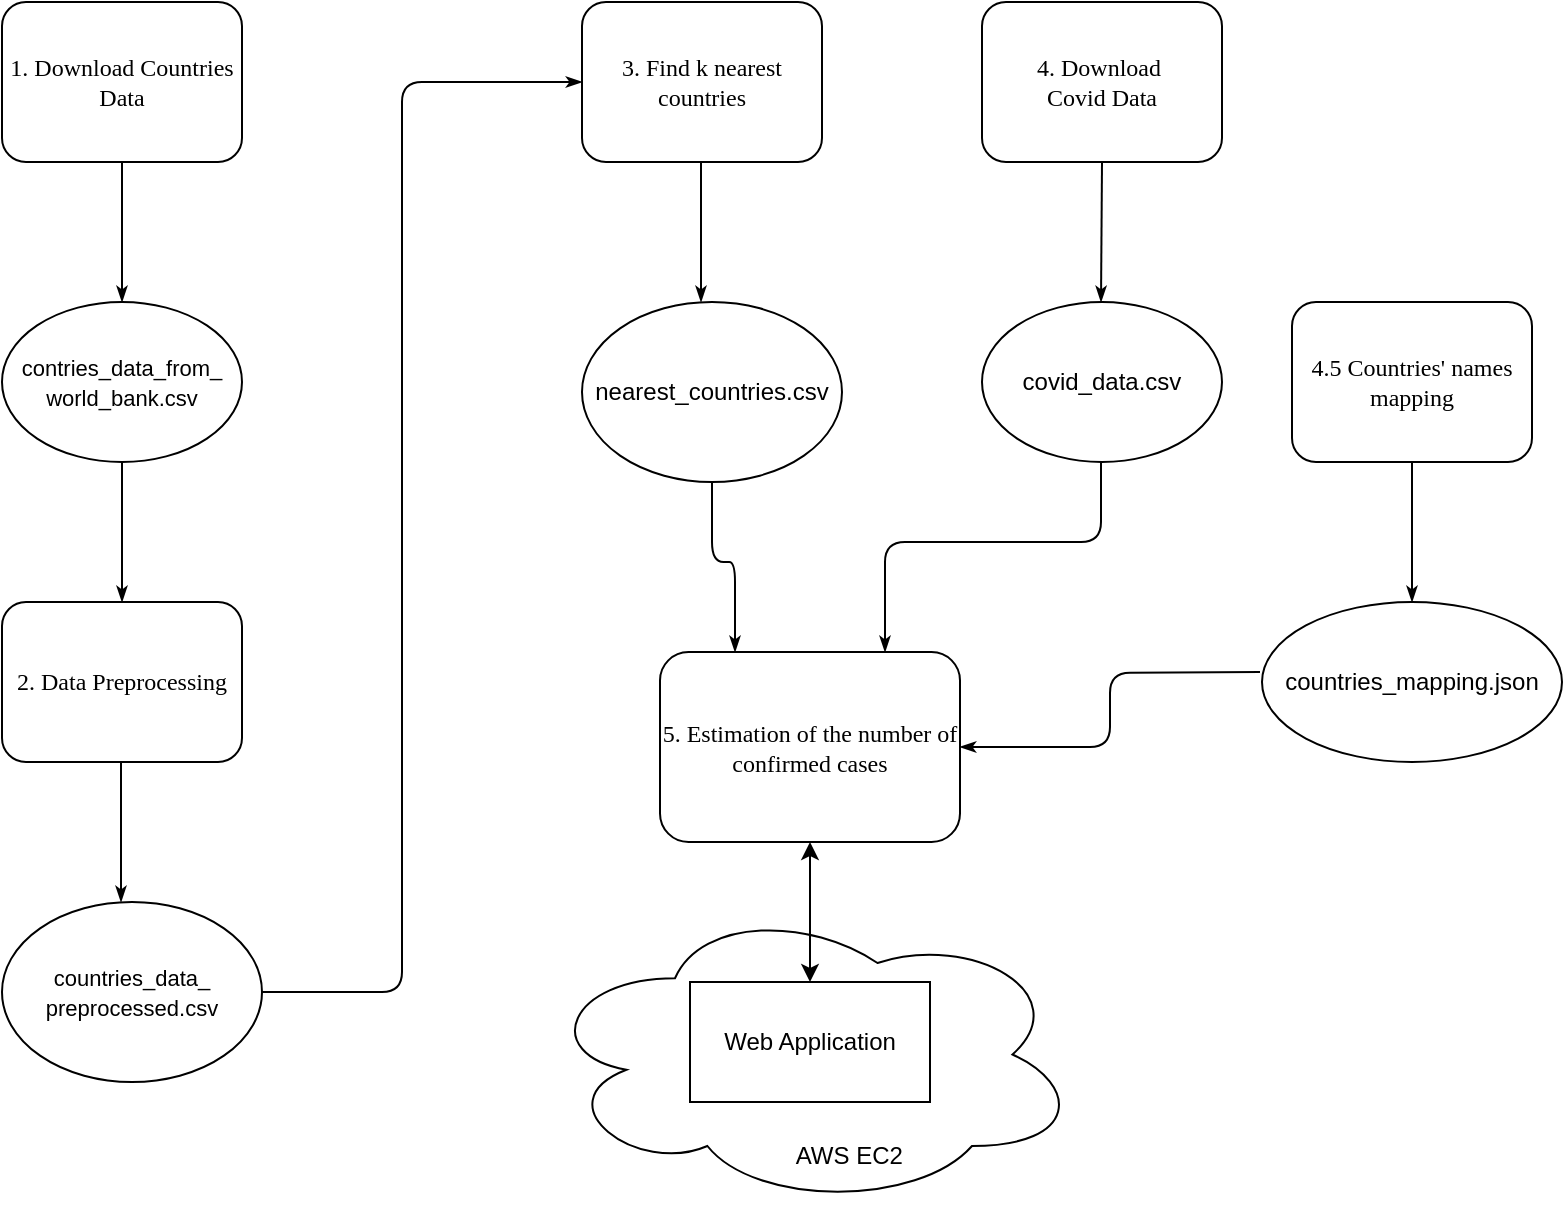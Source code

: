 <mxfile version="13.1.3" type="device"><diagram name="Page-1" id="8ce9d11a-91a2-4d17-14d8-a56ed91bf033"><mxGraphModel dx="1426" dy="826" grid="1" gridSize="10" guides="1" tooltips="1" connect="1" arrows="1" fold="1" page="1" pageScale="1" pageWidth="1100" pageHeight="850" background="#ffffff" math="0" shadow="0"><root><mxCell id="0"/><mxCell id="1" parent="0"/><mxCell id="9HSdhcSGIUlR9eUfvTSN-28" value="&lt;br&gt;&lt;br&gt;&lt;br&gt;&lt;br&gt;&lt;br&gt;&lt;br&gt;&lt;br&gt;&amp;nbsp; &amp;nbsp; &amp;nbsp; &amp;nbsp; &amp;nbsp; &amp;nbsp; AWS EC2" style="ellipse;shape=cloud;whiteSpace=wrap;html=1;" parent="1" vertex="1"><mxGeometry x="519" y="510" width="270" height="152.5" as="geometry"/></mxCell><mxCell id="17ea667e15c223fc-29" style="edgeStyle=orthogonalEdgeStyle;rounded=1;html=1;labelBackgroundColor=none;startArrow=none;startFill=0;startSize=5;endArrow=classicThin;endFill=1;endSize=5;jettySize=auto;orthogonalLoop=1;strokeWidth=1;fontFamily=Verdana;fontSize=8" parent="1" source="17ea667e15c223fc-2" edge="1"><mxGeometry relative="1" as="geometry"><mxPoint x="310" y="210" as="targetPoint"/></mxGeometry></mxCell><mxCell id="17ea667e15c223fc-2" value="1. Download Countries Data" style="rounded=1;whiteSpace=wrap;html=1;shadow=0;labelBackgroundColor=none;strokeWidth=1;fontFamily=Verdana;fontSize=12;align=center;" parent="1" vertex="1"><mxGeometry x="250" y="60" width="120" height="80" as="geometry"/></mxCell><mxCell id="17ea667e15c223fc-36" style="edgeStyle=orthogonalEdgeStyle;rounded=1;html=1;labelBackgroundColor=none;startArrow=none;startFill=0;startSize=5;endArrow=classicThin;endFill=1;endSize=5;jettySize=auto;orthogonalLoop=1;strokeWidth=1;fontFamily=Verdana;fontSize=8;exitX=0.5;exitY=1;exitDx=0;exitDy=0;" parent="1" source="9HSdhcSGIUlR9eUfvTSN-3" target="17ea667e15c223fc-8" edge="1"><mxGeometry relative="1" as="geometry"><mxPoint x="430" y="310" as="sourcePoint"/></mxGeometry></mxCell><mxCell id="17ea667e15c223fc-8" value="2. Data Preprocessing" style="rounded=1;whiteSpace=wrap;html=1;shadow=0;labelBackgroundColor=none;strokeWidth=1;fontFamily=Verdana;fontSize=12;align=center;" parent="1" vertex="1"><mxGeometry x="250" y="360" width="120" height="80" as="geometry"/></mxCell><mxCell id="17ea667e15c223fc-42" style="edgeStyle=orthogonalEdgeStyle;rounded=1;html=1;labelBackgroundColor=none;startArrow=none;startFill=0;startSize=5;endArrow=classicThin;endFill=1;endSize=5;jettySize=auto;orthogonalLoop=1;strokeWidth=1;fontFamily=Verdana;fontSize=8" parent="1" source="9HSdhcSGIUlR9eUfvTSN-2" edge="1"><mxGeometry relative="1" as="geometry"><Array as="points"><mxPoint x="450" y="555"/><mxPoint x="450" y="100"/></Array><mxPoint x="450" y="580" as="sourcePoint"/><mxPoint x="540" y="100" as="targetPoint"/></mxGeometry></mxCell><mxCell id="9HSdhcSGIUlR9eUfvTSN-1" value="countries_mapping.json" style="ellipse;whiteSpace=wrap;html=1;" parent="1" vertex="1"><mxGeometry x="880" y="360" width="150" height="80" as="geometry"/></mxCell><mxCell id="9HSdhcSGIUlR9eUfvTSN-2" value="&lt;span style=&quot;font-size: 11px&quot;&gt;countries_data_&lt;br&gt;preprocessed.csv&lt;/span&gt;" style="ellipse;whiteSpace=wrap;html=1;" parent="1" vertex="1"><mxGeometry x="250" y="510" width="130" height="90" as="geometry"/></mxCell><mxCell id="9HSdhcSGIUlR9eUfvTSN-3" value="&lt;font&gt;&lt;br&gt;&lt;span style=&quot;font-size: 11px&quot;&gt;contries_data_from_&lt;br&gt;world_bank.csv&lt;/span&gt;&lt;br&gt;&lt;br&gt;&lt;/font&gt;" style="ellipse;whiteSpace=wrap;html=1;" parent="1" vertex="1"><mxGeometry x="250" y="210" width="120" height="80" as="geometry"/></mxCell><mxCell id="9HSdhcSGIUlR9eUfvTSN-7" style="edgeStyle=orthogonalEdgeStyle;rounded=1;html=1;labelBackgroundColor=none;startArrow=none;startFill=0;startSize=5;endArrow=classicThin;endFill=1;endSize=5;jettySize=auto;orthogonalLoop=1;strokeWidth=1;fontFamily=Verdana;fontSize=8;exitX=0.5;exitY=1;exitDx=0;exitDy=0;" parent="1" edge="1"><mxGeometry relative="1" as="geometry"><mxPoint x="309.5" y="440" as="sourcePoint"/><mxPoint x="309.5" y="510" as="targetPoint"/></mxGeometry></mxCell><mxCell id="9HSdhcSGIUlR9eUfvTSN-8" value="3. Find k nearest countries" style="rounded=1;whiteSpace=wrap;html=1;shadow=0;labelBackgroundColor=none;strokeWidth=1;fontFamily=Verdana;fontSize=12;align=center;" parent="1" vertex="1"><mxGeometry x="540" y="60" width="120" height="80" as="geometry"/></mxCell><mxCell id="9HSdhcSGIUlR9eUfvTSN-9" style="edgeStyle=orthogonalEdgeStyle;rounded=1;html=1;labelBackgroundColor=none;startArrow=none;startFill=0;startSize=5;endArrow=classicThin;endFill=1;endSize=5;jettySize=auto;orthogonalLoop=1;strokeWidth=1;fontFamily=Verdana;fontSize=8" parent="1" edge="1"><mxGeometry relative="1" as="geometry"><mxPoint x="599.5" y="140" as="sourcePoint"/><mxPoint x="599.5" y="210" as="targetPoint"/></mxGeometry></mxCell><mxCell id="9HSdhcSGIUlR9eUfvTSN-10" value="&lt;font&gt;&lt;br&gt;nearest_countries.csv&lt;br&gt;&lt;br&gt;&lt;/font&gt;" style="ellipse;whiteSpace=wrap;html=1;" parent="1" vertex="1"><mxGeometry x="540" y="210" width="130" height="90" as="geometry"/></mxCell><mxCell id="9HSdhcSGIUlR9eUfvTSN-11" value="4. Download&amp;nbsp;&lt;br&gt;Covid Data" style="rounded=1;whiteSpace=wrap;html=1;shadow=0;labelBackgroundColor=none;strokeWidth=1;fontFamily=Verdana;fontSize=12;align=center;" parent="1" vertex="1"><mxGeometry x="740" y="60" width="120" height="80" as="geometry"/></mxCell><mxCell id="9HSdhcSGIUlR9eUfvTSN-12" value="4.5 Countries' names mapping" style="rounded=1;whiteSpace=wrap;html=1;shadow=0;labelBackgroundColor=none;strokeWidth=1;fontFamily=Verdana;fontSize=12;align=center;" parent="1" vertex="1"><mxGeometry x="895" y="210" width="120" height="80" as="geometry"/></mxCell><mxCell id="9HSdhcSGIUlR9eUfvTSN-13" style="edgeStyle=orthogonalEdgeStyle;rounded=1;html=1;labelBackgroundColor=none;startArrow=none;startFill=0;startSize=5;endArrow=classicThin;endFill=1;endSize=5;jettySize=auto;orthogonalLoop=1;strokeWidth=1;fontFamily=Verdana;fontSize=8;exitX=0.5;exitY=1;exitDx=0;exitDy=0;entryX=0.5;entryY=0;entryDx=0;entryDy=0;" parent="1" edge="1" target="9HSdhcSGIUlR9eUfvTSN-1" source="9HSdhcSGIUlR9eUfvTSN-12"><mxGeometry relative="1" as="geometry"><mxPoint x="939.5" y="290" as="sourcePoint"/><mxPoint x="939.5" y="360" as="targetPoint"/></mxGeometry></mxCell><mxCell id="9HSdhcSGIUlR9eUfvTSN-14" value="covid_data.csv" style="ellipse;whiteSpace=wrap;html=1;" parent="1" vertex="1"><mxGeometry x="740" y="210" width="120" height="80" as="geometry"/></mxCell><mxCell id="9HSdhcSGIUlR9eUfvTSN-20" style="edgeStyle=orthogonalEdgeStyle;rounded=1;html=1;labelBackgroundColor=none;startArrow=none;startFill=0;startSize=5;endArrow=classicThin;endFill=1;endSize=5;jettySize=auto;orthogonalLoop=1;strokeWidth=1;fontFamily=Verdana;fontSize=8;exitX=0.5;exitY=1;exitDx=0;exitDy=0;" parent="1" source="9HSdhcSGIUlR9eUfvTSN-11" edge="1"><mxGeometry relative="1" as="geometry"><mxPoint x="799.5" y="160" as="sourcePoint"/><mxPoint x="799.5" y="210" as="targetPoint"/></mxGeometry></mxCell><mxCell id="9HSdhcSGIUlR9eUfvTSN-22" value="5. Estimation of the number of confirmed cases" style="rounded=1;whiteSpace=wrap;html=1;shadow=0;labelBackgroundColor=none;strokeWidth=1;fontFamily=Verdana;fontSize=12;align=center;" parent="1" vertex="1"><mxGeometry x="579" y="385" width="150" height="95" as="geometry"/></mxCell><mxCell id="9HSdhcSGIUlR9eUfvTSN-23" style="edgeStyle=orthogonalEdgeStyle;rounded=1;html=1;labelBackgroundColor=none;startArrow=none;startFill=0;startSize=5;endArrow=classicThin;endFill=1;endSize=5;jettySize=auto;orthogonalLoop=1;strokeWidth=1;fontFamily=Verdana;fontSize=8;entryX=0.25;entryY=0;entryDx=0;entryDy=0;exitX=0.5;exitY=1;exitDx=0;exitDy=0;" parent="1" target="9HSdhcSGIUlR9eUfvTSN-22" edge="1" source="9HSdhcSGIUlR9eUfvTSN-10"><mxGeometry relative="1" as="geometry"><mxPoint x="610" y="300" as="sourcePoint"/><mxPoint x="650" y="320" as="targetPoint"/><Array as="points"><mxPoint x="605" y="340"/><mxPoint x="617" y="340"/></Array></mxGeometry></mxCell><mxCell id="9HSdhcSGIUlR9eUfvTSN-24" style="edgeStyle=orthogonalEdgeStyle;rounded=1;html=1;labelBackgroundColor=none;startArrow=none;startFill=0;startSize=5;endArrow=classicThin;endFill=1;endSize=5;jettySize=auto;orthogonalLoop=1;strokeWidth=1;fontFamily=Verdana;fontSize=8;entryX=0.75;entryY=0;entryDx=0;entryDy=0;" parent="1" target="9HSdhcSGIUlR9eUfvTSN-22" edge="1"><mxGeometry relative="1" as="geometry"><mxPoint x="799.5" y="290" as="sourcePoint"/><mxPoint x="700" y="380" as="targetPoint"/><Array as="points"><mxPoint x="800" y="330"/><mxPoint x="692" y="330"/></Array></mxGeometry></mxCell><mxCell id="9HSdhcSGIUlR9eUfvTSN-25" style="edgeStyle=orthogonalEdgeStyle;rounded=1;html=1;labelBackgroundColor=none;startArrow=none;startFill=0;startSize=5;endArrow=classicThin;endFill=1;endSize=5;jettySize=auto;orthogonalLoop=1;strokeWidth=1;fontFamily=Verdana;fontSize=8;entryX=1;entryY=0.5;entryDx=0;entryDy=0;" parent="1" target="9HSdhcSGIUlR9eUfvTSN-22" edge="1"><mxGeometry relative="1" as="geometry"><mxPoint x="879" y="395" as="sourcePoint"/><mxPoint x="879" y="465" as="targetPoint"/></mxGeometry></mxCell><mxCell id="9HSdhcSGIUlR9eUfvTSN-26" value="Web Application" style="rounded=0;whiteSpace=wrap;html=1;" parent="1" vertex="1"><mxGeometry x="594" y="550" width="120" height="60" as="geometry"/></mxCell><mxCell id="9HSdhcSGIUlR9eUfvTSN-29" value="" style="endArrow=classic;startArrow=classic;html=1;entryX=0.5;entryY=1;entryDx=0;entryDy=0;exitX=0.5;exitY=0;exitDx=0;exitDy=0;" parent="1" edge="1" target="9HSdhcSGIUlR9eUfvTSN-22" source="9HSdhcSGIUlR9eUfvTSN-26"><mxGeometry width="50" height="50" relative="1" as="geometry"><mxPoint x="680" y="529" as="sourcePoint"/><mxPoint x="680" y="480" as="targetPoint"/></mxGeometry></mxCell></root></mxGraphModel></diagram></mxfile>
